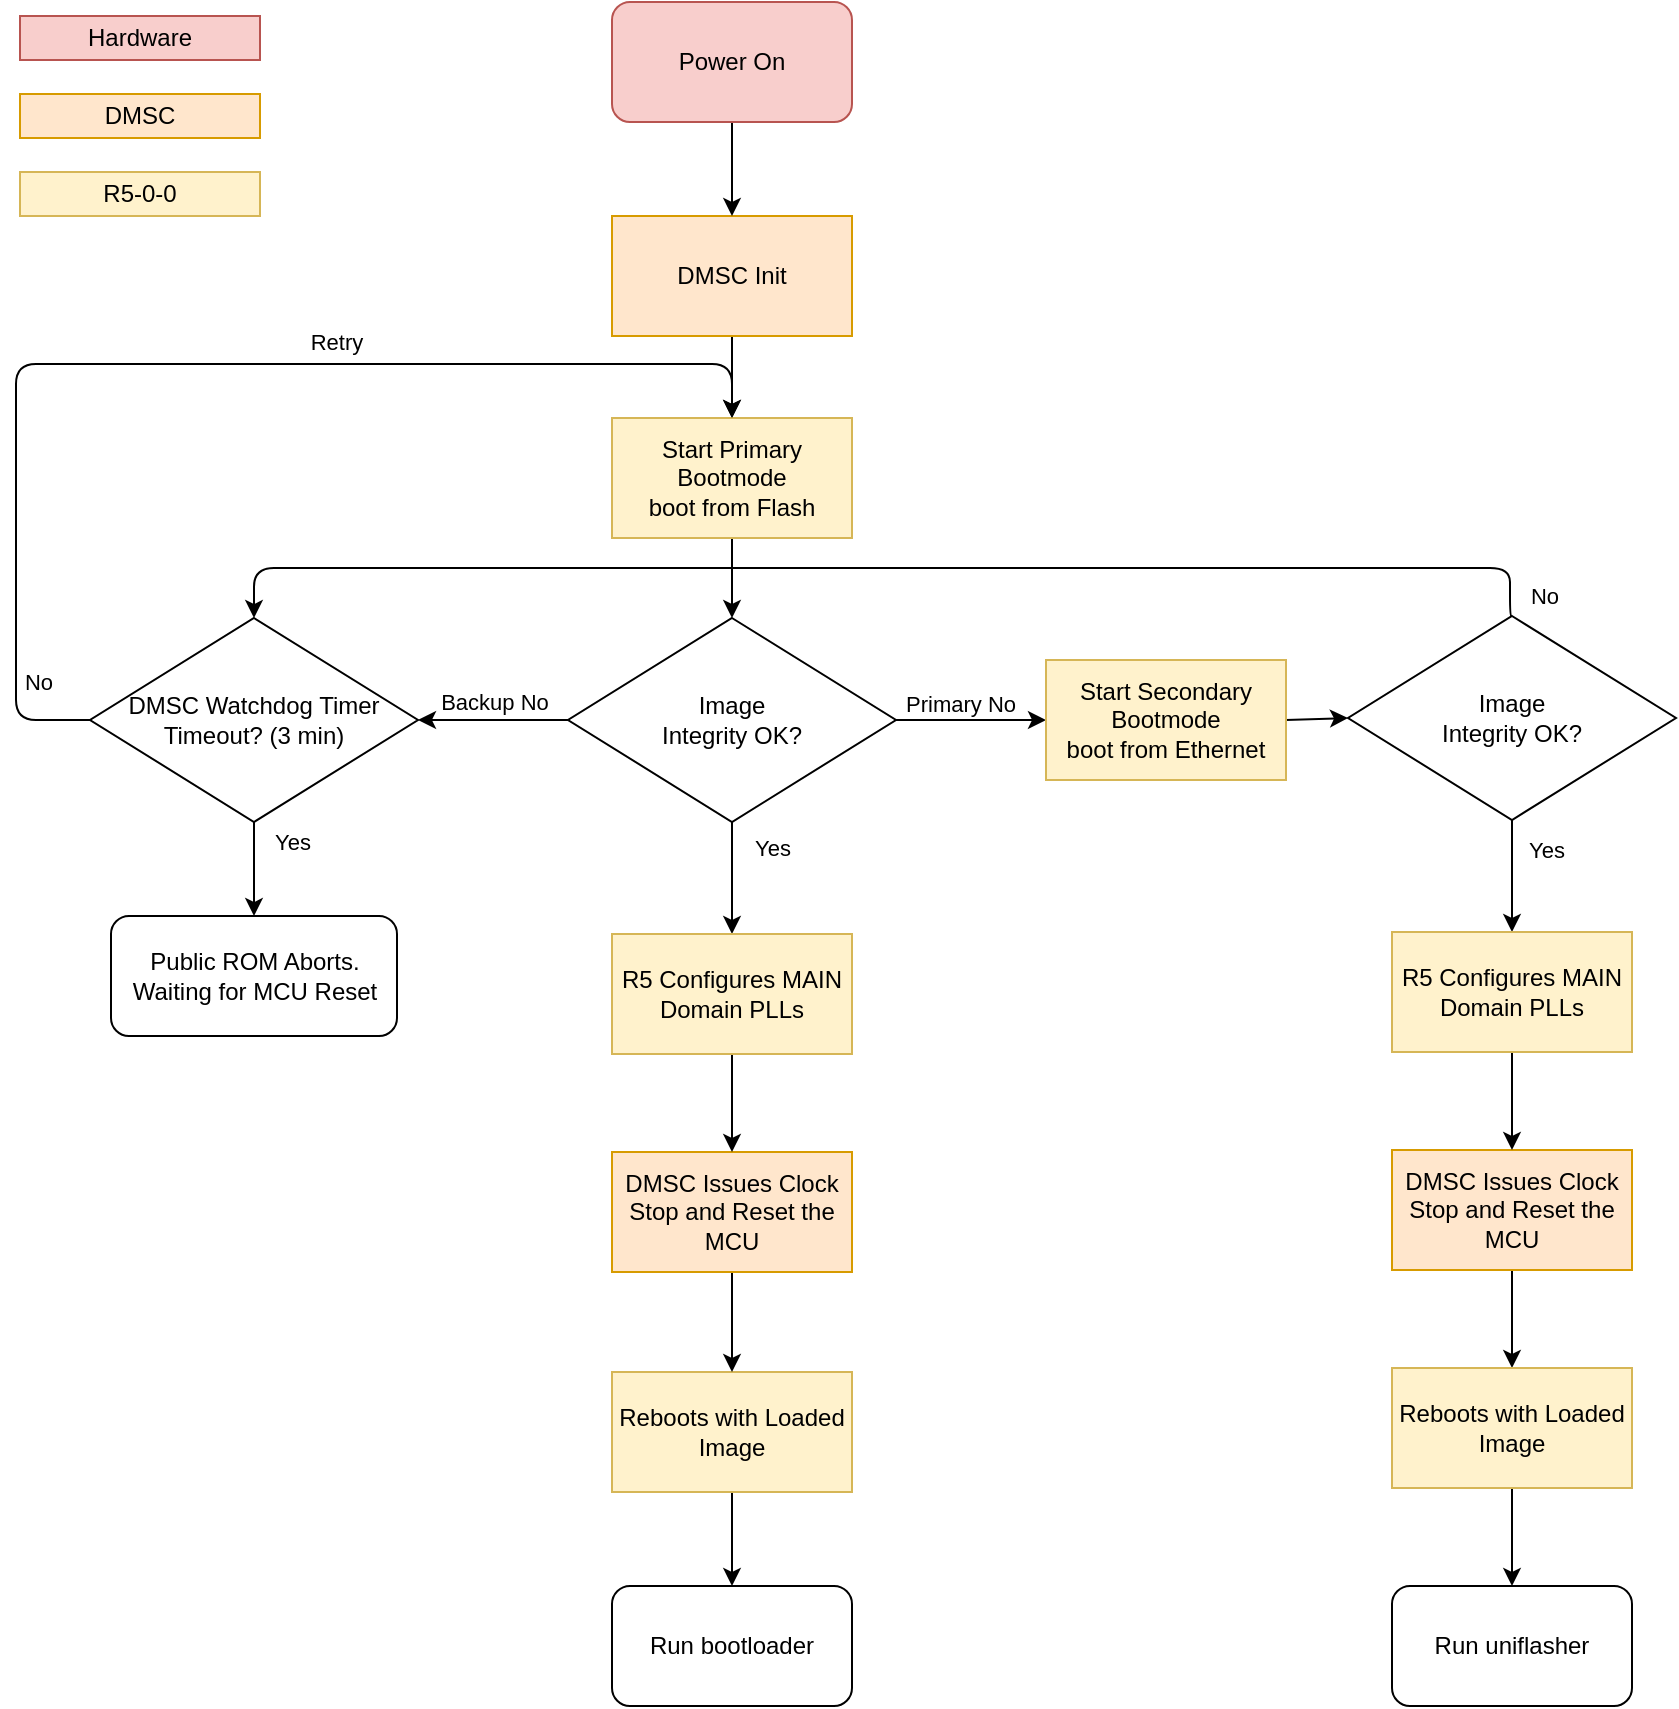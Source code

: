<mxfile scale="3" border="0">
    <diagram id="LzTGRrPrDBO6Tm46XuKC" name="Page-1">
        <mxGraphModel dx="1303" dy="1112" grid="0" gridSize="10" guides="1" tooltips="1" connect="1" arrows="1" fold="1" page="0" pageScale="1" pageWidth="1600" pageHeight="1200" math="0" shadow="0">
            <root>
                <mxCell id="0"/>
                <mxCell id="1" parent="0"/>
                <mxCell id="76" style="edgeStyle=none;html=1;exitX=0.5;exitY=1;exitDx=0;exitDy=0;entryX=0.5;entryY=0;entryDx=0;entryDy=0;" parent="1" source="47" target="75" edge="1">
                    <mxGeometry relative="1" as="geometry"/>
                </mxCell>
                <mxCell id="47" value="DMSC Init" style="rounded=0;whiteSpace=wrap;html=1;fillColor=#ffe6cc;strokeColor=#d79b00;" parent="1" vertex="1">
                    <mxGeometry x="207" y="57" width="120" height="60" as="geometry"/>
                </mxCell>
                <mxCell id="53" style="edgeStyle=none;html=1;exitX=1;exitY=0.5;exitDx=0;exitDy=0;" parent="1" source="48" target="49" edge="1">
                    <mxGeometry relative="1" as="geometry"/>
                </mxCell>
                <mxCell id="56" value="Primary No" style="edgeLabel;html=1;align=center;verticalAlign=middle;resizable=0;points=[];" parent="53" vertex="1" connectable="0">
                    <mxGeometry x="-0.387" y="-3" relative="1" as="geometry">
                        <mxPoint x="9" y="-11" as="offset"/>
                    </mxGeometry>
                </mxCell>
                <mxCell id="79" style="edgeStyle=none;html=1;entryX=1;entryY=0.5;entryDx=0;entryDy=0;" parent="1" source="48" target="78" edge="1">
                    <mxGeometry relative="1" as="geometry"/>
                </mxCell>
                <mxCell id="80" value="Backup No" style="edgeLabel;html=1;align=center;verticalAlign=middle;resizable=0;points=[];" parent="79" vertex="1" connectable="0">
                    <mxGeometry x="0.229" relative="1" as="geometry">
                        <mxPoint x="9" y="-9" as="offset"/>
                    </mxGeometry>
                </mxCell>
                <mxCell id="150" style="edgeStyle=none;html=1;exitX=0.5;exitY=1;exitDx=0;exitDy=0;" parent="1" source="48" target="149" edge="1">
                    <mxGeometry relative="1" as="geometry"/>
                </mxCell>
                <mxCell id="155" value="Yes" style="edgeLabel;html=1;align=center;verticalAlign=middle;resizable=0;points=[];" parent="150" vertex="1" connectable="0">
                    <mxGeometry x="-0.155" relative="1" as="geometry">
                        <mxPoint x="20" y="-11" as="offset"/>
                    </mxGeometry>
                </mxCell>
                <mxCell id="48" value="Image&lt;br&gt;Integrity OK?" style="rhombus;whiteSpace=wrap;html=1;" parent="1" vertex="1">
                    <mxGeometry x="185" y="258" width="164" height="102" as="geometry"/>
                </mxCell>
                <mxCell id="86" style="edgeStyle=none;html=1;exitX=1;exitY=0.5;exitDx=0;exitDy=0;entryX=0;entryY=0.5;entryDx=0;entryDy=0;" parent="1" source="49" target="85" edge="1">
                    <mxGeometry relative="1" as="geometry"/>
                </mxCell>
                <mxCell id="49" value="Start Secondary Bootmode&lt;div&gt;boot from Ethernet&lt;/div&gt;" style="rounded=0;whiteSpace=wrap;html=1;fillColor=#fff2cc;strokeColor=#d6b656;" parent="1" vertex="1">
                    <mxGeometry x="424" y="279" width="120" height="60" as="geometry"/>
                </mxCell>
                <mxCell id="172" style="edgeStyle=none;html=1;exitX=0.5;exitY=1;exitDx=0;exitDy=0;" edge="1" parent="1" source="68" target="114">
                    <mxGeometry relative="1" as="geometry"/>
                </mxCell>
                <mxCell id="68" value="Reboots with Loaded Image" style="rounded=0;whiteSpace=wrap;html=1;fillColor=#fff2cc;strokeColor=#d6b656;" parent="1" vertex="1">
                    <mxGeometry x="207" y="635" width="120" height="60" as="geometry"/>
                </mxCell>
                <mxCell id="84" style="edgeStyle=none;html=1;exitX=0.5;exitY=1;exitDx=0;exitDy=0;" parent="1" source="75" target="48" edge="1">
                    <mxGeometry relative="1" as="geometry"/>
                </mxCell>
                <mxCell id="75" value="Start Primary Bootmode&lt;div&gt;boot from Flash&lt;/div&gt;" style="rounded=0;whiteSpace=wrap;html=1;fillColor=#fff2cc;strokeColor=#d6b656;" parent="1" vertex="1">
                    <mxGeometry x="207" y="158" width="120" height="60" as="geometry"/>
                </mxCell>
                <mxCell id="81" style="edgeStyle=orthogonalEdgeStyle;html=1;entryX=0.5;entryY=0;entryDx=0;entryDy=0;" parent="1" source="78" target="75" edge="1">
                    <mxGeometry relative="1" as="geometry">
                        <Array as="points">
                            <mxPoint x="-91" y="309"/>
                            <mxPoint x="-91" y="131"/>
                            <mxPoint x="267" y="131"/>
                        </Array>
                    </mxGeometry>
                </mxCell>
                <mxCell id="82" value="No" style="edgeLabel;html=1;align=center;verticalAlign=middle;resizable=0;points=[];" parent="81" vertex="1" connectable="0">
                    <mxGeometry x="-0.743" y="1" relative="1" as="geometry">
                        <mxPoint x="12" y="21" as="offset"/>
                    </mxGeometry>
                </mxCell>
                <mxCell id="83" value="Retry" style="edgeLabel;html=1;align=center;verticalAlign=middle;resizable=0;points=[];" parent="81" vertex="1" connectable="0">
                    <mxGeometry x="0.22" y="1" relative="1" as="geometry">
                        <mxPoint x="9" y="-10" as="offset"/>
                    </mxGeometry>
                </mxCell>
                <mxCell id="101" style="edgeStyle=none;html=1;exitX=0.5;exitY=1;exitDx=0;exitDy=0;" parent="1" source="78" target="100" edge="1">
                    <mxGeometry relative="1" as="geometry"/>
                </mxCell>
                <mxCell id="127" value="Yes" style="edgeLabel;html=1;align=center;verticalAlign=middle;resizable=0;points=[];" parent="101" vertex="1" connectable="0">
                    <mxGeometry x="-0.485" y="-1" relative="1" as="geometry">
                        <mxPoint x="20" y="-2" as="offset"/>
                    </mxGeometry>
                </mxCell>
                <mxCell id="78" value="DMSC Watchdog Timer Timeout? (3 min)" style="rhombus;whiteSpace=wrap;html=1;" parent="1" vertex="1">
                    <mxGeometry x="-54" y="258" width="164" height="102" as="geometry"/>
                </mxCell>
                <mxCell id="102" style="edgeStyle=orthogonalEdgeStyle;html=1;exitX=0.5;exitY=0;exitDx=0;exitDy=0;entryX=0.5;entryY=0;entryDx=0;entryDy=0;" parent="1" source="85" target="78" edge="1">
                    <mxGeometry relative="1" as="geometry">
                        <Array as="points">
                            <mxPoint x="656" y="257"/>
                            <mxPoint x="656" y="233"/>
                            <mxPoint x="28" y="233"/>
                        </Array>
                    </mxGeometry>
                </mxCell>
                <mxCell id="103" value="No" style="edgeLabel;html=1;align=center;verticalAlign=middle;resizable=0;points=[];" parent="102" vertex="1" connectable="0">
                    <mxGeometry x="-0.789" y="-1" relative="1" as="geometry">
                        <mxPoint x="63" y="15" as="offset"/>
                    </mxGeometry>
                </mxCell>
                <mxCell id="153" style="edgeStyle=none;html=1;exitX=0.5;exitY=1;exitDx=0;exitDy=0;entryX=0.5;entryY=0;entryDx=0;entryDy=0;" parent="1" source="85" target="152" edge="1">
                    <mxGeometry relative="1" as="geometry"/>
                </mxCell>
                <mxCell id="156" value="Yes" style="edgeLabel;html=1;align=center;verticalAlign=middle;resizable=0;points=[];" parent="153" vertex="1" connectable="0">
                    <mxGeometry x="-0.274" relative="1" as="geometry">
                        <mxPoint x="17" y="-6" as="offset"/>
                    </mxGeometry>
                </mxCell>
                <mxCell id="85" value="Image&lt;br&gt;Integrity OK?" style="rhombus;whiteSpace=wrap;html=1;" parent="1" vertex="1">
                    <mxGeometry x="575" y="257" width="164" height="102" as="geometry"/>
                </mxCell>
                <mxCell id="92" style="edgeStyle=none;html=1;exitX=0.5;exitY=1;exitDx=0;exitDy=0;entryX=0.5;entryY=0;entryDx=0;entryDy=0;" parent="1" source="90" target="47" edge="1">
                    <mxGeometry relative="1" as="geometry"/>
                </mxCell>
                <mxCell id="90" value="Power On" style="rounded=1;whiteSpace=wrap;html=1;fillColor=#f8cecc;strokeColor=#b85450;" parent="1" vertex="1">
                    <mxGeometry x="207" y="-50" width="120" height="60" as="geometry"/>
                </mxCell>
                <mxCell id="100" value="Public ROM Aborts.&lt;br&gt;Waiting for MCU Reset" style="rounded=1;whiteSpace=wrap;html=1;" parent="1" vertex="1">
                    <mxGeometry x="-43.5" y="407" width="143" height="60" as="geometry"/>
                </mxCell>
                <mxCell id="108" style="edgeStyle=none;html=1;exitX=0.5;exitY=1;exitDx=0;exitDy=0;" parent="1" source="104" target="68" edge="1">
                    <mxGeometry relative="1" as="geometry"/>
                </mxCell>
                <mxCell id="104" value="&lt;span style=&quot;color: rgb(0, 0, 0);&quot;&gt;DMSC Issues Clock Stop and Reset the MCU&lt;/span&gt;" style="rounded=0;whiteSpace=wrap;html=1;fillColor=#ffe6cc;strokeColor=#d79b00;" parent="1" vertex="1">
                    <mxGeometry x="207" y="525" width="120" height="60" as="geometry"/>
                </mxCell>
                <mxCell id="114" value="Run bootloader" style="rounded=1;whiteSpace=wrap;html=1;" parent="1" vertex="1">
                    <mxGeometry x="207" y="742" width="120" height="60" as="geometry"/>
                </mxCell>
                <mxCell id="122" style="edgeStyle=none;html=1;exitX=0.5;exitY=1;exitDx=0;exitDy=0;entryX=0.5;entryY=0;entryDx=0;entryDy=0;" parent="1" source="116" target="118" edge="1">
                    <mxGeometry relative="1" as="geometry"/>
                </mxCell>
                <mxCell id="116" value="DMSC Issues Clock Stop and Reset the MCU" style="rounded=0;whiteSpace=wrap;html=1;fillColor=#ffe6cc;strokeColor=#d79b00;" parent="1" vertex="1">
                    <mxGeometry x="597" y="524" width="120" height="60" as="geometry"/>
                </mxCell>
                <mxCell id="171" style="edgeStyle=none;html=1;exitX=0.5;exitY=1;exitDx=0;exitDy=0;" parent="1" source="118" target="170" edge="1">
                    <mxGeometry relative="1" as="geometry"/>
                </mxCell>
                <mxCell id="118" value="Reboots with Loaded Image" style="rounded=0;whiteSpace=wrap;html=1;fillColor=#fff2cc;strokeColor=#d6b656;" parent="1" vertex="1">
                    <mxGeometry x="597" y="633" width="120" height="60" as="geometry"/>
                </mxCell>
                <mxCell id="129" value="Hardware" style="rounded=0;whiteSpace=wrap;html=1;fillColor=#f8cecc;strokeColor=#b85450;flipV=1;" parent="1" vertex="1">
                    <mxGeometry x="-89" y="-43" width="120" height="22" as="geometry"/>
                </mxCell>
                <mxCell id="130" value="DMSC" style="rounded=0;whiteSpace=wrap;html=1;fillColor=#ffe6cc;strokeColor=#d79b00;flipV=1;" parent="1" vertex="1">
                    <mxGeometry x="-89" y="-4" width="120" height="22" as="geometry"/>
                </mxCell>
                <mxCell id="131" value="R5-0-0" style="rounded=0;whiteSpace=wrap;html=1;fillColor=#fff2cc;strokeColor=#d6b656;flipV=1;" parent="1" vertex="1">
                    <mxGeometry x="-89" y="35" width="120" height="22" as="geometry"/>
                </mxCell>
                <mxCell id="151" style="edgeStyle=none;html=1;exitX=0.5;exitY=1;exitDx=0;exitDy=0;" parent="1" source="149" target="104" edge="1">
                    <mxGeometry relative="1" as="geometry"/>
                </mxCell>
                <mxCell id="149" value="&lt;span style=&quot;color: rgb(0, 0, 0);&quot;&gt;R5 Configures MAIN Domain PLLs&lt;/span&gt;" style="rounded=0;whiteSpace=wrap;html=1;fillColor=#fff2cc;strokeColor=#d6b656;" parent="1" vertex="1">
                    <mxGeometry x="207" y="416" width="120" height="60" as="geometry"/>
                </mxCell>
                <mxCell id="154" style="edgeStyle=none;html=1;exitX=0.5;exitY=1;exitDx=0;exitDy=0;entryX=0.5;entryY=0;entryDx=0;entryDy=0;" parent="1" source="152" target="116" edge="1">
                    <mxGeometry relative="1" as="geometry"/>
                </mxCell>
                <mxCell id="152" value="&lt;span style=&quot;color: rgb(0, 0, 0);&quot;&gt;R5 Configures MAIN Domain PLLs&lt;/span&gt;" style="rounded=0;whiteSpace=wrap;html=1;fillColor=#fff2cc;strokeColor=#d6b656;" parent="1" vertex="1">
                    <mxGeometry x="597" y="415" width="120" height="60" as="geometry"/>
                </mxCell>
                <mxCell id="170" value="Run uniflasher" style="rounded=1;whiteSpace=wrap;html=1;" parent="1" vertex="1">
                    <mxGeometry x="597" y="742" width="120" height="60" as="geometry"/>
                </mxCell>
            </root>
        </mxGraphModel>
    </diagram>
</mxfile>